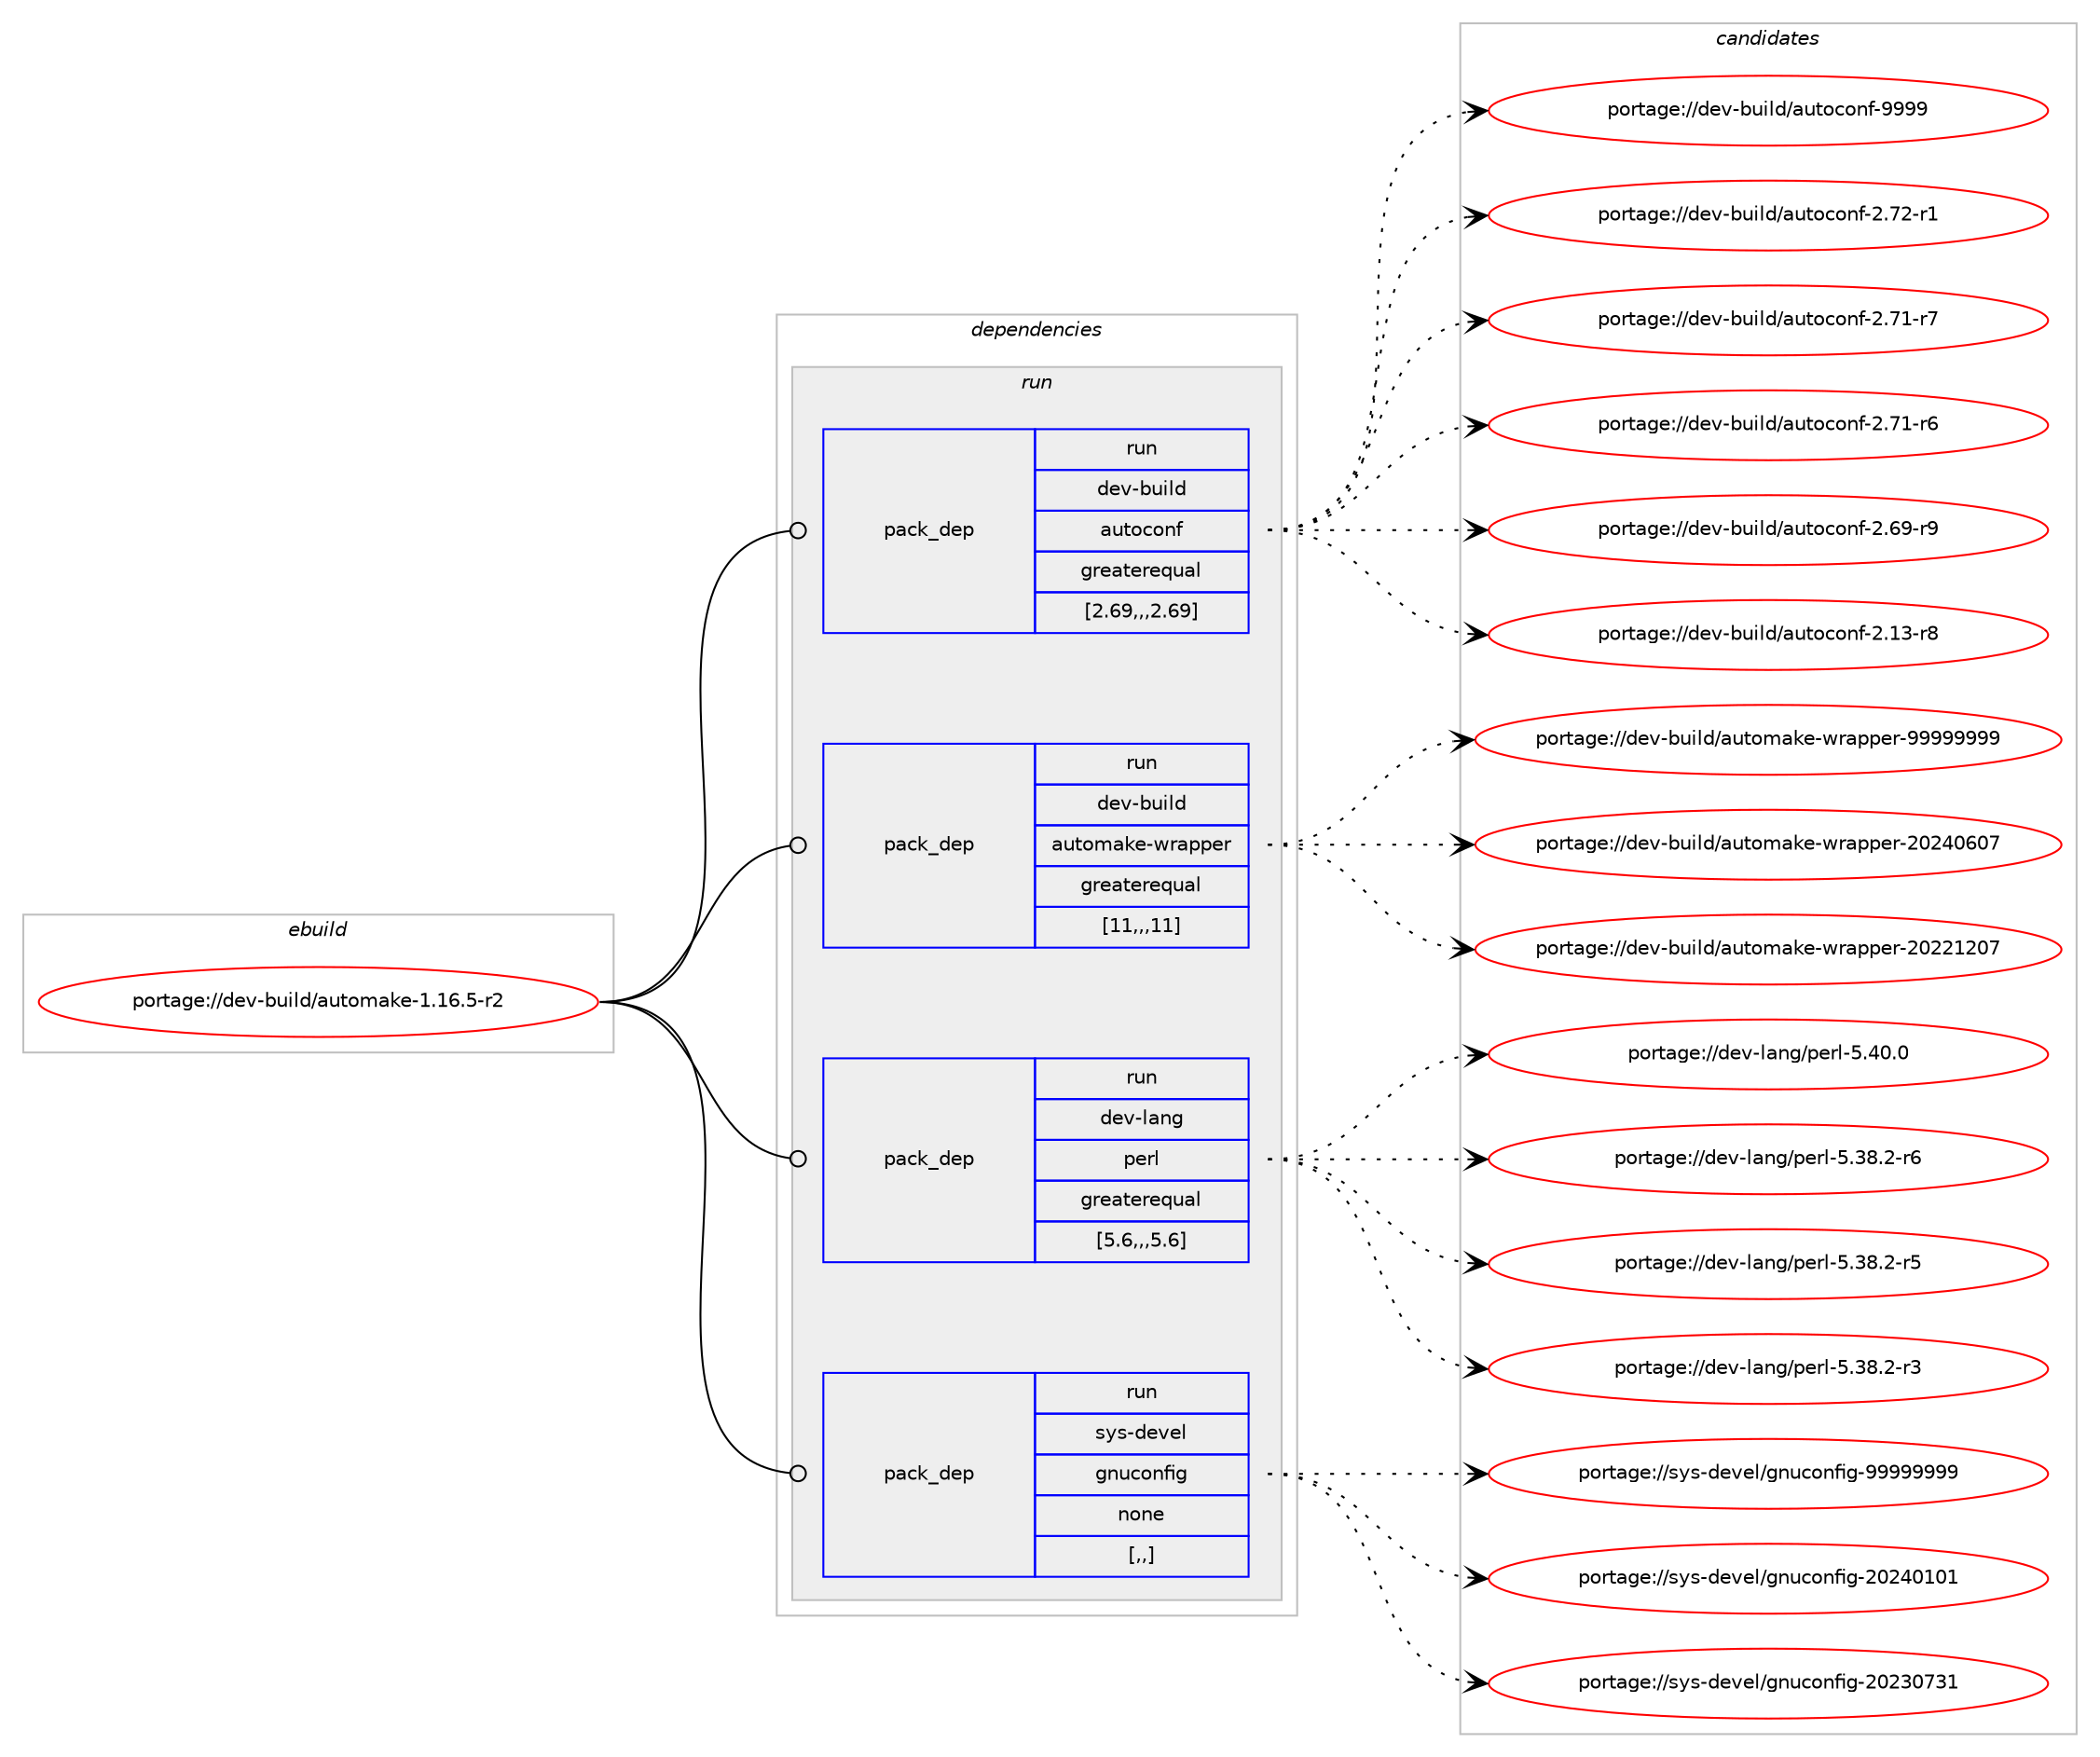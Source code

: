 digraph prolog {

# *************
# Graph options
# *************

newrank=true;
concentrate=true;
compound=true;
graph [rankdir=LR,fontname=Helvetica,fontsize=10,ranksep=1.5];#, ranksep=2.5, nodesep=0.2];
edge  [arrowhead=vee];
node  [fontname=Helvetica,fontsize=10];

# **********
# The ebuild
# **********

subgraph cluster_leftcol {
color=gray;
label=<<i>ebuild</i>>;
id [label="portage://dev-build/automake-1.16.5-r2", color=red, width=4, href="../dev-build/automake-1.16.5-r2.svg"];
}

# ****************
# The dependencies
# ****************

subgraph cluster_midcol {
color=gray;
label=<<i>dependencies</i>>;
subgraph cluster_compile {
fillcolor="#eeeeee";
style=filled;
label=<<i>compile</i>>;
}
subgraph cluster_compileandrun {
fillcolor="#eeeeee";
style=filled;
label=<<i>compile and run</i>>;
}
subgraph cluster_run {
fillcolor="#eeeeee";
style=filled;
label=<<i>run</i>>;
subgraph pack47112 {
dependency64820 [label=<<TABLE BORDER="0" CELLBORDER="1" CELLSPACING="0" CELLPADDING="4" WIDTH="220"><TR><TD ROWSPAN="6" CELLPADDING="30">pack_dep</TD></TR><TR><TD WIDTH="110">run</TD></TR><TR><TD>dev-build</TD></TR><TR><TD>autoconf</TD></TR><TR><TD>greaterequal</TD></TR><TR><TD>[2.69,,,2.69]</TD></TR></TABLE>>, shape=none, color=blue];
}
id:e -> dependency64820:w [weight=20,style="solid",arrowhead="odot"];
subgraph pack47113 {
dependency64821 [label=<<TABLE BORDER="0" CELLBORDER="1" CELLSPACING="0" CELLPADDING="4" WIDTH="220"><TR><TD ROWSPAN="6" CELLPADDING="30">pack_dep</TD></TR><TR><TD WIDTH="110">run</TD></TR><TR><TD>dev-build</TD></TR><TR><TD>automake-wrapper</TD></TR><TR><TD>greaterequal</TD></TR><TR><TD>[11,,,11]</TD></TR></TABLE>>, shape=none, color=blue];
}
id:e -> dependency64821:w [weight=20,style="solid",arrowhead="odot"];
subgraph pack47114 {
dependency64822 [label=<<TABLE BORDER="0" CELLBORDER="1" CELLSPACING="0" CELLPADDING="4" WIDTH="220"><TR><TD ROWSPAN="6" CELLPADDING="30">pack_dep</TD></TR><TR><TD WIDTH="110">run</TD></TR><TR><TD>dev-lang</TD></TR><TR><TD>perl</TD></TR><TR><TD>greaterequal</TD></TR><TR><TD>[5.6,,,5.6]</TD></TR></TABLE>>, shape=none, color=blue];
}
id:e -> dependency64822:w [weight=20,style="solid",arrowhead="odot"];
subgraph pack47115 {
dependency64823 [label=<<TABLE BORDER="0" CELLBORDER="1" CELLSPACING="0" CELLPADDING="4" WIDTH="220"><TR><TD ROWSPAN="6" CELLPADDING="30">pack_dep</TD></TR><TR><TD WIDTH="110">run</TD></TR><TR><TD>sys-devel</TD></TR><TR><TD>gnuconfig</TD></TR><TR><TD>none</TD></TR><TR><TD>[,,]</TD></TR></TABLE>>, shape=none, color=blue];
}
id:e -> dependency64823:w [weight=20,style="solid",arrowhead="odot"];
}
}

# **************
# The candidates
# **************

subgraph cluster_choices {
rank=same;
color=gray;
label=<<i>candidates</i>>;

subgraph choice47112 {
color=black;
nodesep=1;
choice10010111845981171051081004797117116111991111101024557575757 [label="portage://dev-build/autoconf-9999", color=red, width=4,href="../dev-build/autoconf-9999.svg"];
choice100101118459811710510810047971171161119911111010245504655504511449 [label="portage://dev-build/autoconf-2.72-r1", color=red, width=4,href="../dev-build/autoconf-2.72-r1.svg"];
choice100101118459811710510810047971171161119911111010245504655494511455 [label="portage://dev-build/autoconf-2.71-r7", color=red, width=4,href="../dev-build/autoconf-2.71-r7.svg"];
choice100101118459811710510810047971171161119911111010245504655494511454 [label="portage://dev-build/autoconf-2.71-r6", color=red, width=4,href="../dev-build/autoconf-2.71-r6.svg"];
choice100101118459811710510810047971171161119911111010245504654574511457 [label="portage://dev-build/autoconf-2.69-r9", color=red, width=4,href="../dev-build/autoconf-2.69-r9.svg"];
choice100101118459811710510810047971171161119911111010245504649514511456 [label="portage://dev-build/autoconf-2.13-r8", color=red, width=4,href="../dev-build/autoconf-2.13-r8.svg"];
dependency64820:e -> choice10010111845981171051081004797117116111991111101024557575757:w [style=dotted,weight="100"];
dependency64820:e -> choice100101118459811710510810047971171161119911111010245504655504511449:w [style=dotted,weight="100"];
dependency64820:e -> choice100101118459811710510810047971171161119911111010245504655494511455:w [style=dotted,weight="100"];
dependency64820:e -> choice100101118459811710510810047971171161119911111010245504655494511454:w [style=dotted,weight="100"];
dependency64820:e -> choice100101118459811710510810047971171161119911111010245504654574511457:w [style=dotted,weight="100"];
dependency64820:e -> choice100101118459811710510810047971171161119911111010245504649514511456:w [style=dotted,weight="100"];
}
subgraph choice47113 {
color=black;
nodesep=1;
choice10010111845981171051081004797117116111109971071014511911497112112101114455757575757575757 [label="portage://dev-build/automake-wrapper-99999999", color=red, width=4,href="../dev-build/automake-wrapper-99999999.svg"];
choice10010111845981171051081004797117116111109971071014511911497112112101114455048505248544855 [label="portage://dev-build/automake-wrapper-20240607", color=red, width=4,href="../dev-build/automake-wrapper-20240607.svg"];
choice10010111845981171051081004797117116111109971071014511911497112112101114455048505049504855 [label="portage://dev-build/automake-wrapper-20221207", color=red, width=4,href="../dev-build/automake-wrapper-20221207.svg"];
dependency64821:e -> choice10010111845981171051081004797117116111109971071014511911497112112101114455757575757575757:w [style=dotted,weight="100"];
dependency64821:e -> choice10010111845981171051081004797117116111109971071014511911497112112101114455048505248544855:w [style=dotted,weight="100"];
dependency64821:e -> choice10010111845981171051081004797117116111109971071014511911497112112101114455048505049504855:w [style=dotted,weight="100"];
}
subgraph choice47114 {
color=black;
nodesep=1;
choice10010111845108971101034711210111410845534652484648 [label="portage://dev-lang/perl-5.40.0", color=red, width=4,href="../dev-lang/perl-5.40.0.svg"];
choice100101118451089711010347112101114108455346515646504511454 [label="portage://dev-lang/perl-5.38.2-r6", color=red, width=4,href="../dev-lang/perl-5.38.2-r6.svg"];
choice100101118451089711010347112101114108455346515646504511453 [label="portage://dev-lang/perl-5.38.2-r5", color=red, width=4,href="../dev-lang/perl-5.38.2-r5.svg"];
choice100101118451089711010347112101114108455346515646504511451 [label="portage://dev-lang/perl-5.38.2-r3", color=red, width=4,href="../dev-lang/perl-5.38.2-r3.svg"];
dependency64822:e -> choice10010111845108971101034711210111410845534652484648:w [style=dotted,weight="100"];
dependency64822:e -> choice100101118451089711010347112101114108455346515646504511454:w [style=dotted,weight="100"];
dependency64822:e -> choice100101118451089711010347112101114108455346515646504511453:w [style=dotted,weight="100"];
dependency64822:e -> choice100101118451089711010347112101114108455346515646504511451:w [style=dotted,weight="100"];
}
subgraph choice47115 {
color=black;
nodesep=1;
choice115121115451001011181011084710311011799111110102105103455757575757575757 [label="portage://sys-devel/gnuconfig-99999999", color=red, width=4,href="../sys-devel/gnuconfig-99999999.svg"];
choice115121115451001011181011084710311011799111110102105103455048505248494849 [label="portage://sys-devel/gnuconfig-20240101", color=red, width=4,href="../sys-devel/gnuconfig-20240101.svg"];
choice115121115451001011181011084710311011799111110102105103455048505148555149 [label="portage://sys-devel/gnuconfig-20230731", color=red, width=4,href="../sys-devel/gnuconfig-20230731.svg"];
dependency64823:e -> choice115121115451001011181011084710311011799111110102105103455757575757575757:w [style=dotted,weight="100"];
dependency64823:e -> choice115121115451001011181011084710311011799111110102105103455048505248494849:w [style=dotted,weight="100"];
dependency64823:e -> choice115121115451001011181011084710311011799111110102105103455048505148555149:w [style=dotted,weight="100"];
}
}

}
